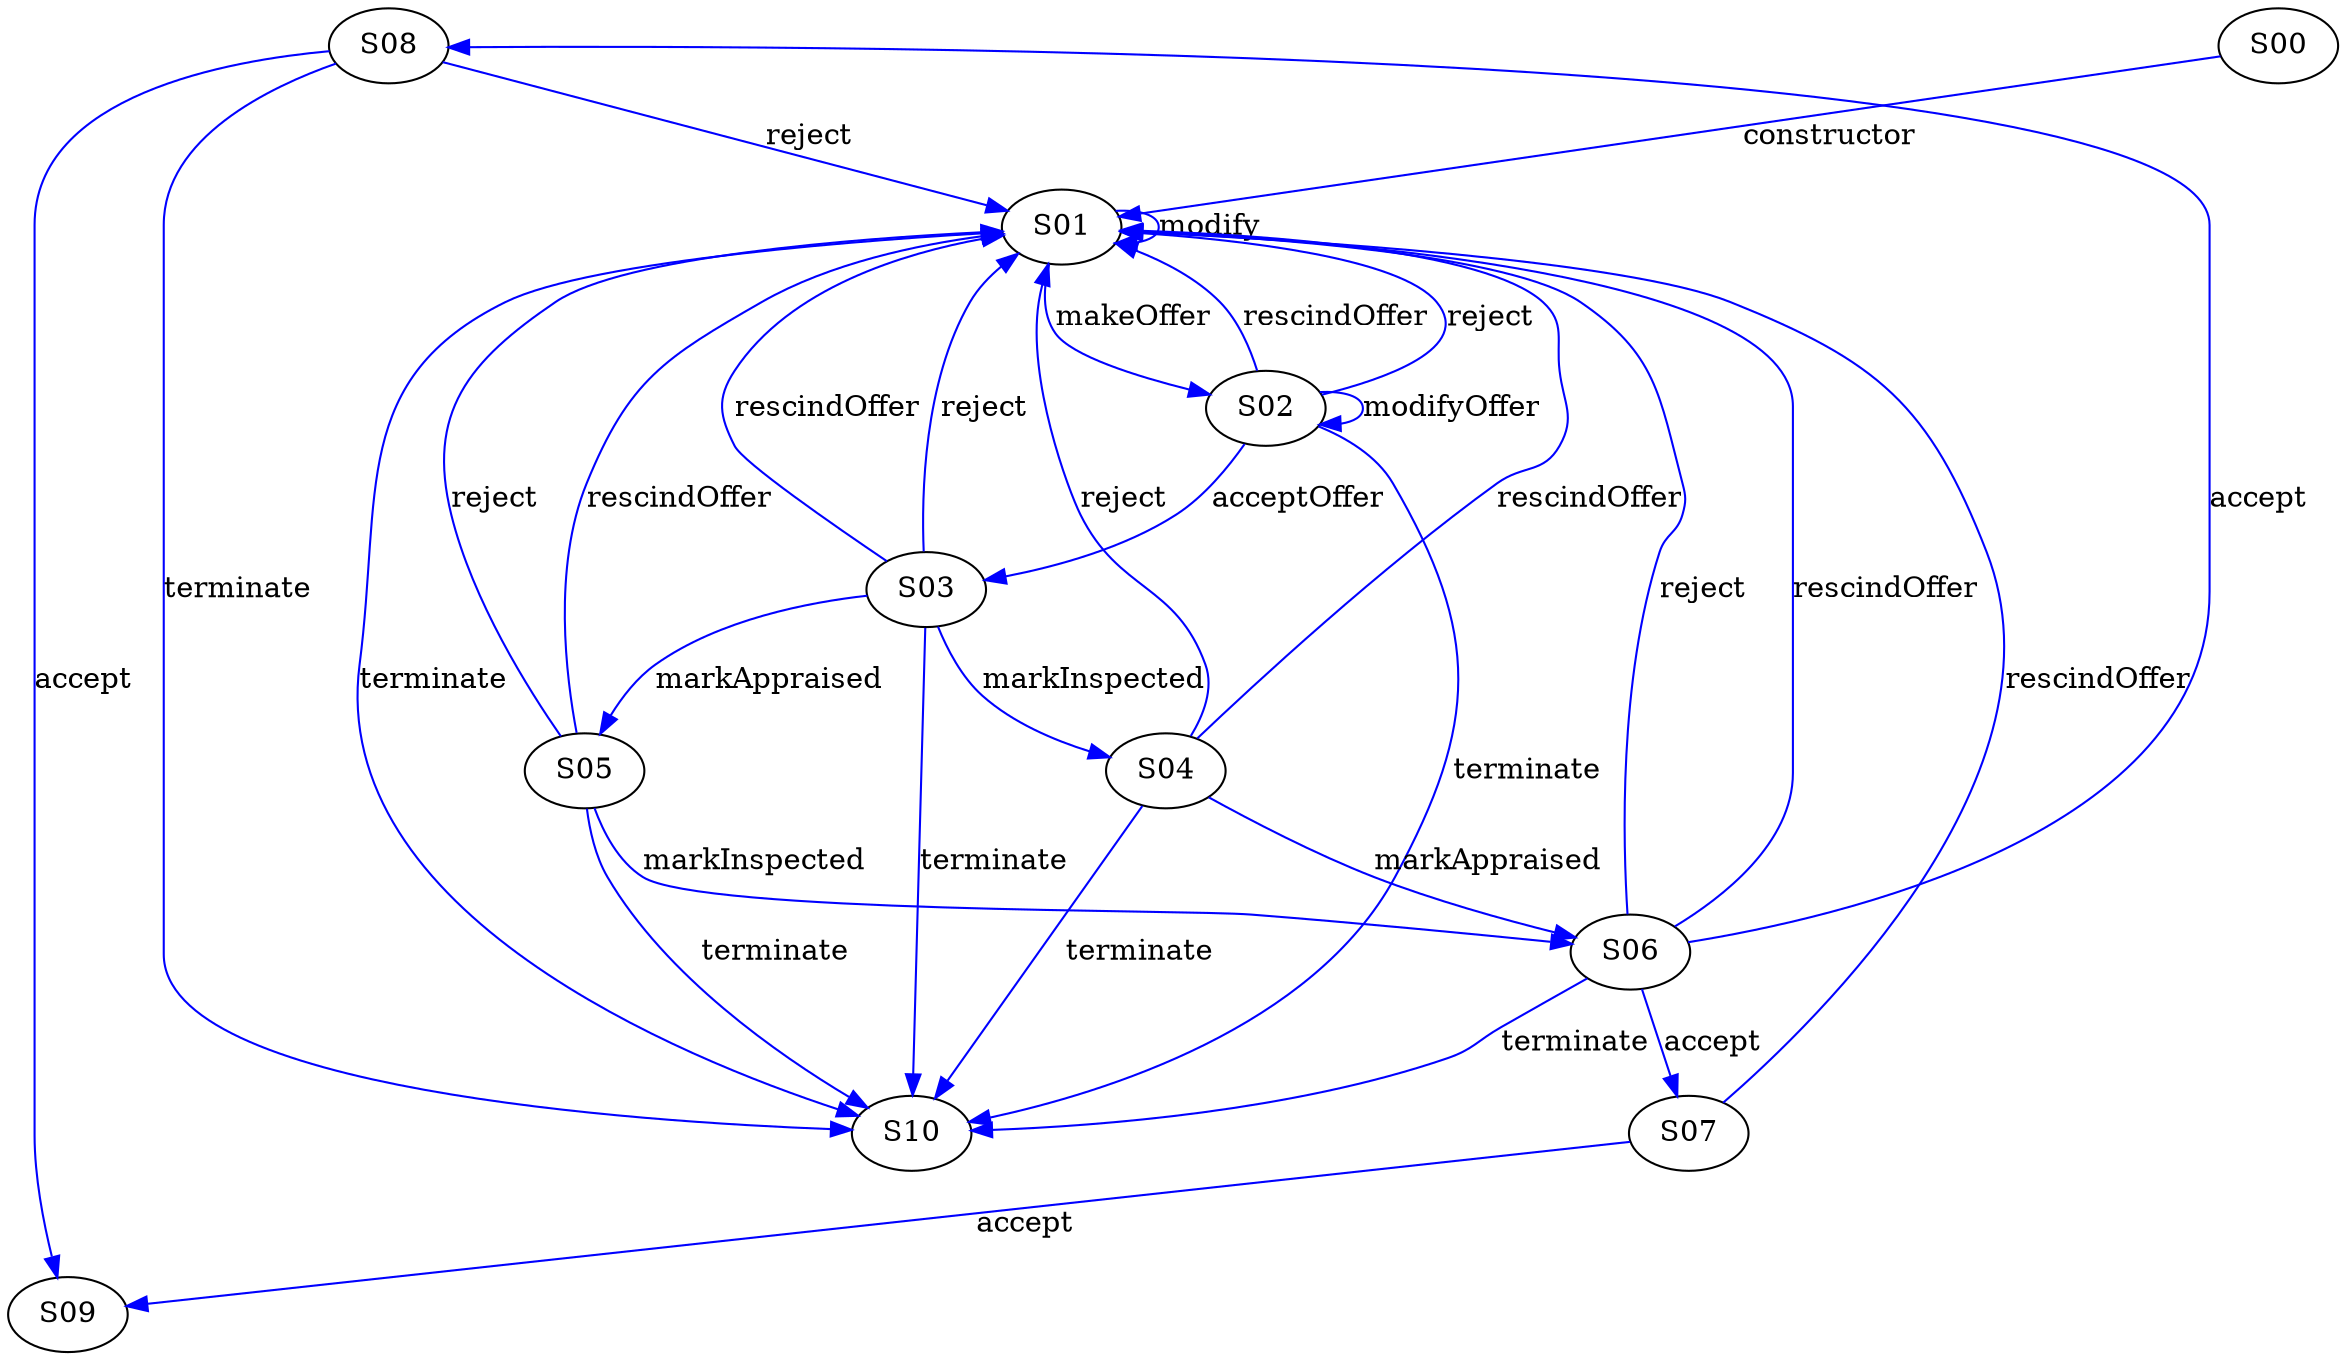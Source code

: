 digraph {

S08->S01 [label="reject", style="", color="blue"]
S02->S02 [label="modifyOffer", style="", color="blue"]
S03->S04 [label="markInspected", style="", color="blue"]
S03->S01 [label="reject", style="", color="blue"]
S00->S01 [label="constructor", style="", color="blue"]
S05->S06 [label="markInspected", style="", color="blue"]
S07->S09 [label="accept", style="", color="blue"]
S02->S03 [label="acceptOffer", style="", color="blue"]
S04->S10 [label="terminate", style="", color="blue"]
S06->S01 [label="reject", style="", color="blue"]
S05->S01 [label="reject", style="", color="blue"]
S02->S01 [label="rescindOffer", style="", color="blue"]
S02->S01 [label="reject", style="", color="blue"]
S05->S01 [label="rescindOffer", style="", color="blue"]
S04->S06 [label="markAppraised", style="", color="blue"]
S04->S01 [label="reject", style="", color="blue"]
S01->S10 [label="terminate", style="", color="blue"]
S06->S07 [label="accept", style="", color="blue"]
S06->S08 [label="accept", style="", color="blue"]
S01->S02 [label="makeOffer", style="", color="blue"]
S08->S09 [label="accept", style="", color="blue"]
S01->S01 [label="modify", style="", color="blue"]
S04->S01 [label="rescindOffer", style="", color="blue"]
S07->S01 [label="rescindOffer", style="", color="blue"]
S03->S01 [label="rescindOffer", style="", color="blue"]
S05->S10 [label="terminate", style="", color="blue"]
S03->S05 [label="markAppraised", style="", color="blue"]
S02->S10 [label="terminate", style="", color="blue"]
S06->S01 [label="rescindOffer", style="", color="blue"]
S03->S10 [label="terminate", style="", color="blue"]
S08->S10 [label="terminate", style="", color="blue"]
S06->S10 [label="terminate", style="", color="blue"]
}